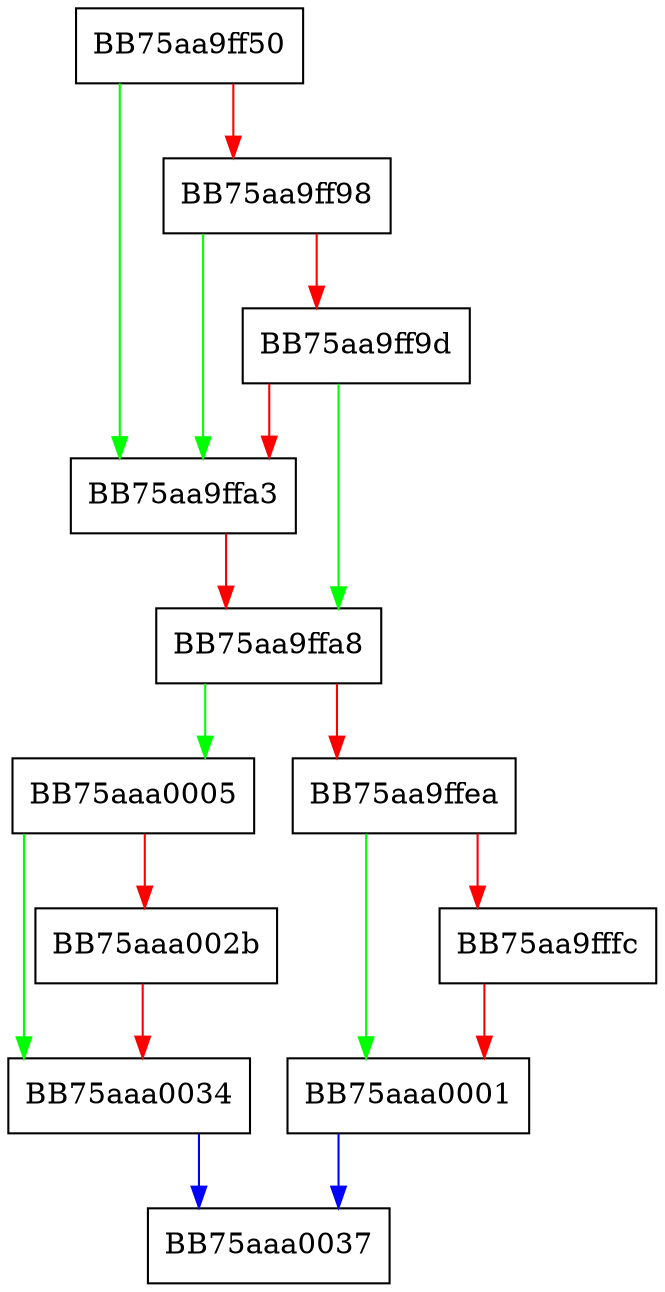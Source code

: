 digraph RpfAPI_PathToVolumePathW {
  node [shape="box"];
  graph [splines=ortho];
  BB75aa9ff50 -> BB75aa9ffa3 [color="green"];
  BB75aa9ff50 -> BB75aa9ff98 [color="red"];
  BB75aa9ff98 -> BB75aa9ffa3 [color="green"];
  BB75aa9ff98 -> BB75aa9ff9d [color="red"];
  BB75aa9ff9d -> BB75aa9ffa8 [color="green"];
  BB75aa9ff9d -> BB75aa9ffa3 [color="red"];
  BB75aa9ffa3 -> BB75aa9ffa8 [color="red"];
  BB75aa9ffa8 -> BB75aaa0005 [color="green"];
  BB75aa9ffa8 -> BB75aa9ffea [color="red"];
  BB75aa9ffea -> BB75aaa0001 [color="green"];
  BB75aa9ffea -> BB75aa9fffc [color="red"];
  BB75aa9fffc -> BB75aaa0001 [color="red"];
  BB75aaa0001 -> BB75aaa0037 [color="blue"];
  BB75aaa0005 -> BB75aaa0034 [color="green"];
  BB75aaa0005 -> BB75aaa002b [color="red"];
  BB75aaa002b -> BB75aaa0034 [color="red"];
  BB75aaa0034 -> BB75aaa0037 [color="blue"];
}
